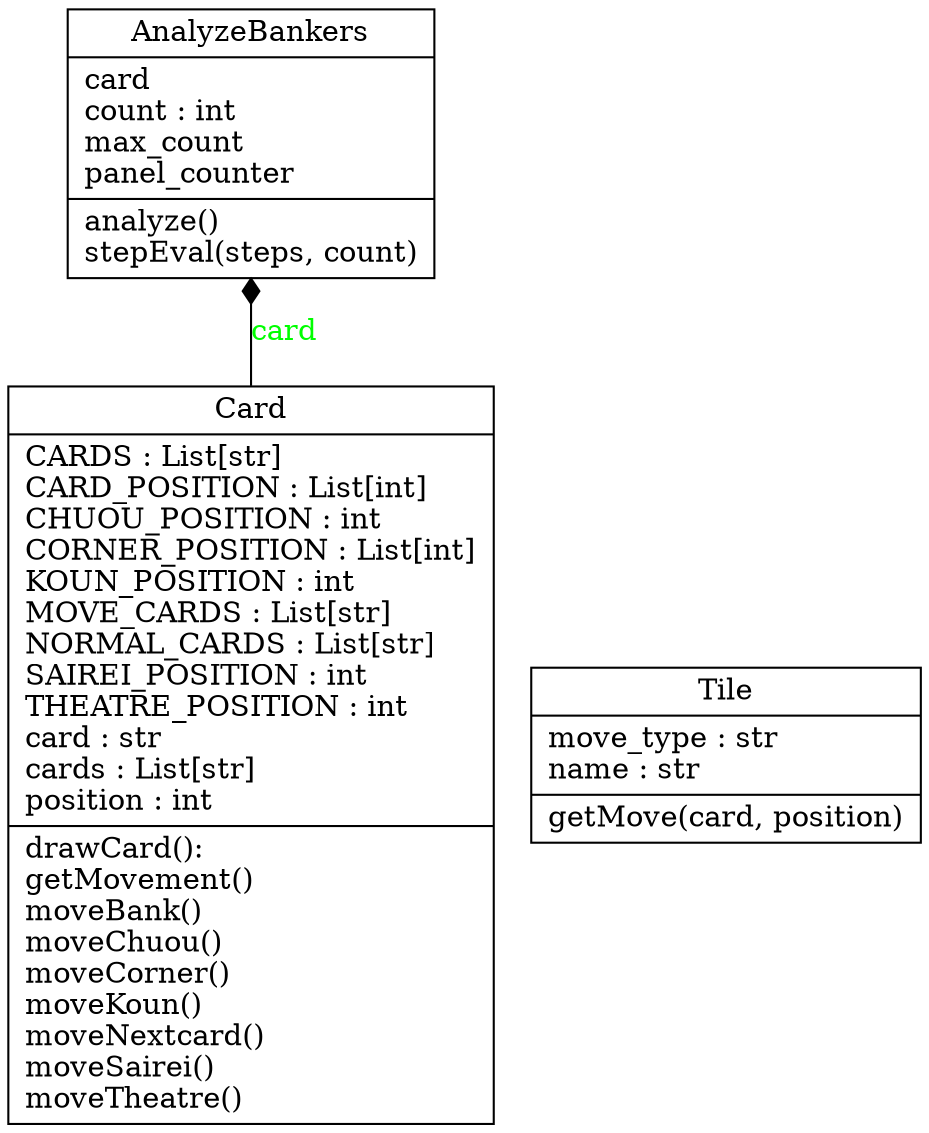 digraph "classes" {
rankdir=BT
charset="utf-8"
"pybankers.pybankers.AnalyzeBankers" [color="black", fontcolor="black", label="{AnalyzeBankers|card\lcount : int\lmax_count\lpanel_counter\l|analyze()\lstepEval(steps, count)\l}", shape="record", style="solid"];
"pybankers.pybankers.Card" [color="black", fontcolor="black", label="{Card|CARDS : List[str]\lCARD_POSITION : List[int]\lCHUOU_POSITION : int\lCORNER_POSITION : List[int]\lKOUN_POSITION : int\lMOVE_CARDS : List[str]\lNORMAL_CARDS : List[str]\lSAIREI_POSITION : int\lTHEATRE_POSITION : int\lcard : str\lcards : List[str]\lposition : int\l|drawCard(): \lgetMovement()\lmoveBank()\lmoveChuou()\lmoveCorner()\lmoveKoun()\lmoveNextcard()\lmoveSairei()\lmoveTheatre()\l}", shape="record", style="solid"];
"pybankers.pybankers.Tile" [color="black", fontcolor="black", label="{Tile|move_type : str\lname : str\l|getMove(card, position)\l}", shape="record", style="solid"];
"pybankers.pybankers.Card" -> "pybankers.pybankers.AnalyzeBankers" [arrowhead="diamond", arrowtail="none", fontcolor="green", label="card", style="solid"];
}
